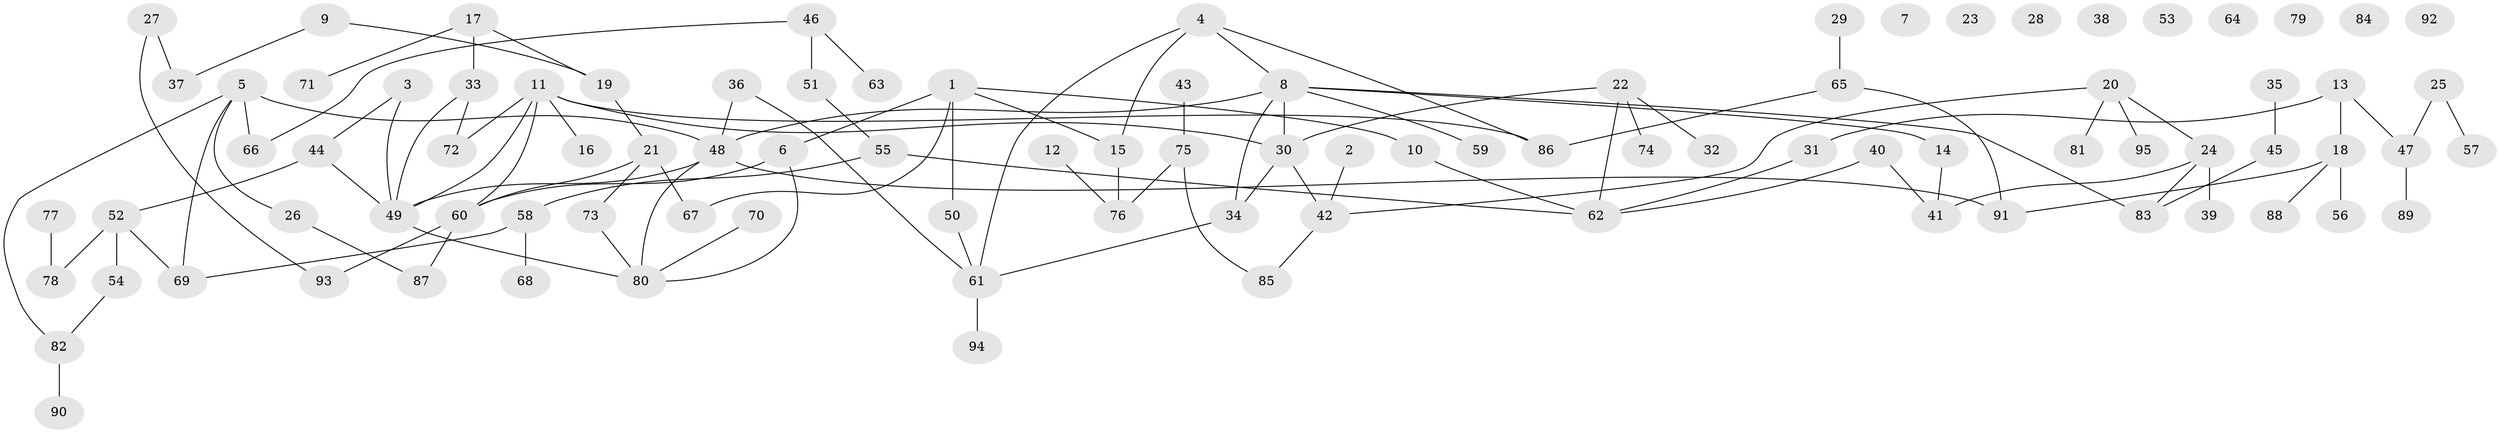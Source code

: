 // coarse degree distribution, {6: 0.1, 4: 0.23333333333333334, 7: 0.03333333333333333, 5: 0.06666666666666667, 2: 0.36666666666666664, 3: 0.1, 8: 0.03333333333333333, 1: 0.06666666666666667}
// Generated by graph-tools (version 1.1) at 2025/48/03/04/25 22:48:15]
// undirected, 95 vertices, 112 edges
graph export_dot {
  node [color=gray90,style=filled];
  1;
  2;
  3;
  4;
  5;
  6;
  7;
  8;
  9;
  10;
  11;
  12;
  13;
  14;
  15;
  16;
  17;
  18;
  19;
  20;
  21;
  22;
  23;
  24;
  25;
  26;
  27;
  28;
  29;
  30;
  31;
  32;
  33;
  34;
  35;
  36;
  37;
  38;
  39;
  40;
  41;
  42;
  43;
  44;
  45;
  46;
  47;
  48;
  49;
  50;
  51;
  52;
  53;
  54;
  55;
  56;
  57;
  58;
  59;
  60;
  61;
  62;
  63;
  64;
  65;
  66;
  67;
  68;
  69;
  70;
  71;
  72;
  73;
  74;
  75;
  76;
  77;
  78;
  79;
  80;
  81;
  82;
  83;
  84;
  85;
  86;
  87;
  88;
  89;
  90;
  91;
  92;
  93;
  94;
  95;
  1 -- 6;
  1 -- 10;
  1 -- 15;
  1 -- 50;
  1 -- 67;
  2 -- 42;
  3 -- 44;
  3 -- 49;
  4 -- 8;
  4 -- 15;
  4 -- 61;
  4 -- 86;
  5 -- 26;
  5 -- 48;
  5 -- 66;
  5 -- 69;
  5 -- 82;
  6 -- 60;
  6 -- 80;
  8 -- 14;
  8 -- 30;
  8 -- 34;
  8 -- 48;
  8 -- 59;
  8 -- 83;
  9 -- 19;
  9 -- 37;
  10 -- 62;
  11 -- 16;
  11 -- 30;
  11 -- 49;
  11 -- 60;
  11 -- 72;
  11 -- 86;
  12 -- 76;
  13 -- 18;
  13 -- 31;
  13 -- 47;
  14 -- 41;
  15 -- 76;
  17 -- 19;
  17 -- 33;
  17 -- 71;
  18 -- 56;
  18 -- 88;
  18 -- 91;
  19 -- 21;
  20 -- 24;
  20 -- 42;
  20 -- 81;
  20 -- 95;
  21 -- 60;
  21 -- 67;
  21 -- 73;
  22 -- 30;
  22 -- 32;
  22 -- 62;
  22 -- 74;
  24 -- 39;
  24 -- 41;
  24 -- 83;
  25 -- 47;
  25 -- 57;
  26 -- 87;
  27 -- 37;
  27 -- 93;
  29 -- 65;
  30 -- 34;
  30 -- 42;
  31 -- 62;
  33 -- 49;
  33 -- 72;
  34 -- 61;
  35 -- 45;
  36 -- 48;
  36 -- 61;
  40 -- 41;
  40 -- 62;
  42 -- 85;
  43 -- 75;
  44 -- 49;
  44 -- 52;
  45 -- 83;
  46 -- 51;
  46 -- 63;
  46 -- 66;
  47 -- 89;
  48 -- 49;
  48 -- 80;
  48 -- 91;
  49 -- 80;
  50 -- 61;
  51 -- 55;
  52 -- 54;
  52 -- 69;
  52 -- 78;
  54 -- 82;
  55 -- 58;
  55 -- 62;
  58 -- 68;
  58 -- 69;
  60 -- 87;
  60 -- 93;
  61 -- 94;
  65 -- 86;
  65 -- 91;
  70 -- 80;
  73 -- 80;
  75 -- 76;
  75 -- 85;
  77 -- 78;
  82 -- 90;
}
